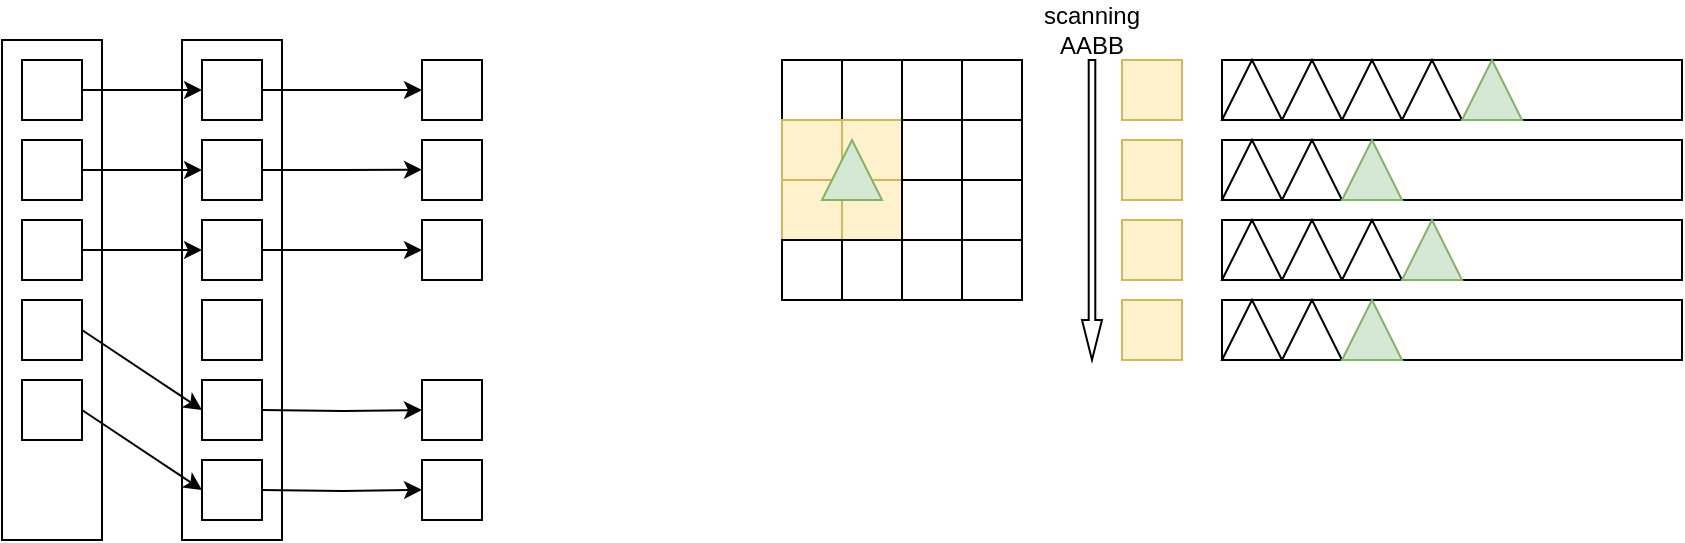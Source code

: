 <mxfile version="24.0.5" type="github">
  <diagram name="第 1 页" id="LOQZdf_YecflDSfbPk9R">
    <mxGraphModel dx="606" dy="343" grid="1" gridSize="10" guides="1" tooltips="1" connect="1" arrows="1" fold="1" page="1" pageScale="1" pageWidth="827" pageHeight="1169" math="0" shadow="0">
      <root>
        <mxCell id="0" />
        <mxCell id="1" parent="0" />
        <mxCell id="KsGBipaj28z4vU5Ojqf7-1" value="" style="rounded=0;whiteSpace=wrap;html=1;" vertex="1" parent="1">
          <mxGeometry x="140" y="20" width="50" height="250" as="geometry" />
        </mxCell>
        <mxCell id="KsGBipaj28z4vU5Ojqf7-9" value="" style="edgeStyle=orthogonalEdgeStyle;rounded=0;orthogonalLoop=1;jettySize=auto;html=1;" edge="1" parent="1" source="KsGBipaj28z4vU5Ojqf7-2" target="KsGBipaj28z4vU5Ojqf7-8">
          <mxGeometry relative="1" as="geometry" />
        </mxCell>
        <mxCell id="KsGBipaj28z4vU5Ojqf7-2" value="" style="rounded=0;whiteSpace=wrap;html=1;" vertex="1" parent="1">
          <mxGeometry x="150" y="30" width="30" height="30" as="geometry" />
        </mxCell>
        <mxCell id="KsGBipaj28z4vU5Ojqf7-14" style="edgeStyle=orthogonalEdgeStyle;rounded=0;orthogonalLoop=1;jettySize=auto;html=1;exitX=1;exitY=0.5;exitDx=0;exitDy=0;" edge="1" parent="1" source="KsGBipaj28z4vU5Ojqf7-3">
          <mxGeometry relative="1" as="geometry">
            <mxPoint x="260.0" y="84.857" as="targetPoint" />
          </mxGeometry>
        </mxCell>
        <mxCell id="KsGBipaj28z4vU5Ojqf7-3" value="" style="rounded=0;whiteSpace=wrap;html=1;" vertex="1" parent="1">
          <mxGeometry x="150" y="70" width="30" height="30" as="geometry" />
        </mxCell>
        <mxCell id="KsGBipaj28z4vU5Ojqf7-12" value="" style="edgeStyle=orthogonalEdgeStyle;rounded=0;orthogonalLoop=1;jettySize=auto;html=1;" edge="1" parent="1" source="KsGBipaj28z4vU5Ojqf7-4" target="KsGBipaj28z4vU5Ojqf7-11">
          <mxGeometry relative="1" as="geometry" />
        </mxCell>
        <mxCell id="KsGBipaj28z4vU5Ojqf7-4" value="" style="rounded=0;whiteSpace=wrap;html=1;" vertex="1" parent="1">
          <mxGeometry x="150" y="110" width="30" height="30" as="geometry" />
        </mxCell>
        <mxCell id="KsGBipaj28z4vU5Ojqf7-5" value="" style="rounded=0;whiteSpace=wrap;html=1;" vertex="1" parent="1">
          <mxGeometry x="150" y="150" width="30" height="30" as="geometry" />
        </mxCell>
        <mxCell id="KsGBipaj28z4vU5Ojqf7-6" value="" style="rounded=0;whiteSpace=wrap;html=1;" vertex="1" parent="1">
          <mxGeometry x="150" y="190" width="30" height="30" as="geometry" />
        </mxCell>
        <mxCell id="KsGBipaj28z4vU5Ojqf7-7" value="" style="rounded=0;whiteSpace=wrap;html=1;" vertex="1" parent="1">
          <mxGeometry x="150" y="230" width="30" height="30" as="geometry" />
        </mxCell>
        <mxCell id="KsGBipaj28z4vU5Ojqf7-8" value="" style="rounded=0;whiteSpace=wrap;html=1;" vertex="1" parent="1">
          <mxGeometry x="260" y="30" width="30" height="30" as="geometry" />
        </mxCell>
        <mxCell id="KsGBipaj28z4vU5Ojqf7-11" value="" style="rounded=0;whiteSpace=wrap;html=1;" vertex="1" parent="1">
          <mxGeometry x="260" y="110" width="30" height="30" as="geometry" />
        </mxCell>
        <mxCell id="KsGBipaj28z4vU5Ojqf7-15" value="" style="rounded=0;whiteSpace=wrap;html=1;" vertex="1" parent="1">
          <mxGeometry x="260" y="70" width="30" height="30" as="geometry" />
        </mxCell>
        <mxCell id="KsGBipaj28z4vU5Ojqf7-16" value="" style="edgeStyle=orthogonalEdgeStyle;rounded=0;orthogonalLoop=1;jettySize=auto;html=1;" edge="1" parent="1" target="KsGBipaj28z4vU5Ojqf7-18">
          <mxGeometry relative="1" as="geometry">
            <mxPoint x="180" y="205" as="sourcePoint" />
          </mxGeometry>
        </mxCell>
        <mxCell id="KsGBipaj28z4vU5Ojqf7-17" style="edgeStyle=orthogonalEdgeStyle;rounded=0;orthogonalLoop=1;jettySize=auto;html=1;exitX=1;exitY=0.5;exitDx=0;exitDy=0;" edge="1" parent="1">
          <mxGeometry relative="1" as="geometry">
            <mxPoint x="260.0" y="244.857" as="targetPoint" />
            <mxPoint x="180" y="245" as="sourcePoint" />
          </mxGeometry>
        </mxCell>
        <mxCell id="KsGBipaj28z4vU5Ojqf7-18" value="" style="rounded=0;whiteSpace=wrap;html=1;" vertex="1" parent="1">
          <mxGeometry x="260" y="190" width="30" height="30" as="geometry" />
        </mxCell>
        <mxCell id="KsGBipaj28z4vU5Ojqf7-19" value="" style="rounded=0;whiteSpace=wrap;html=1;" vertex="1" parent="1">
          <mxGeometry x="260" y="230" width="30" height="30" as="geometry" />
        </mxCell>
        <mxCell id="KsGBipaj28z4vU5Ojqf7-20" value="" style="rounded=0;whiteSpace=wrap;html=1;" vertex="1" parent="1">
          <mxGeometry x="50" y="20" width="50" height="250" as="geometry" />
        </mxCell>
        <mxCell id="KsGBipaj28z4vU5Ojqf7-26" style="edgeStyle=orthogonalEdgeStyle;rounded=0;orthogonalLoop=1;jettySize=auto;html=1;exitX=1;exitY=0.5;exitDx=0;exitDy=0;entryX=0;entryY=0.5;entryDx=0;entryDy=0;" edge="1" parent="1" source="KsGBipaj28z4vU5Ojqf7-21" target="KsGBipaj28z4vU5Ojqf7-2">
          <mxGeometry relative="1" as="geometry" />
        </mxCell>
        <mxCell id="KsGBipaj28z4vU5Ojqf7-21" value="" style="rounded=0;whiteSpace=wrap;html=1;" vertex="1" parent="1">
          <mxGeometry x="60" y="30" width="30" height="30" as="geometry" />
        </mxCell>
        <mxCell id="KsGBipaj28z4vU5Ojqf7-27" style="edgeStyle=orthogonalEdgeStyle;rounded=0;orthogonalLoop=1;jettySize=auto;html=1;exitX=1;exitY=0.5;exitDx=0;exitDy=0;entryX=0;entryY=0.5;entryDx=0;entryDy=0;" edge="1" parent="1" source="KsGBipaj28z4vU5Ojqf7-22" target="KsGBipaj28z4vU5Ojqf7-3">
          <mxGeometry relative="1" as="geometry" />
        </mxCell>
        <mxCell id="KsGBipaj28z4vU5Ojqf7-22" value="" style="rounded=0;whiteSpace=wrap;html=1;" vertex="1" parent="1">
          <mxGeometry x="60" y="70" width="30" height="30" as="geometry" />
        </mxCell>
        <mxCell id="KsGBipaj28z4vU5Ojqf7-28" style="edgeStyle=orthogonalEdgeStyle;rounded=0;orthogonalLoop=1;jettySize=auto;html=1;exitX=1;exitY=0.5;exitDx=0;exitDy=0;entryX=0;entryY=0.5;entryDx=0;entryDy=0;" edge="1" parent="1" source="KsGBipaj28z4vU5Ojqf7-23" target="KsGBipaj28z4vU5Ojqf7-4">
          <mxGeometry relative="1" as="geometry" />
        </mxCell>
        <mxCell id="KsGBipaj28z4vU5Ojqf7-23" value="" style="rounded=0;whiteSpace=wrap;html=1;" vertex="1" parent="1">
          <mxGeometry x="60" y="110" width="30" height="30" as="geometry" />
        </mxCell>
        <mxCell id="KsGBipaj28z4vU5Ojqf7-29" style="rounded=0;orthogonalLoop=1;jettySize=auto;html=1;exitX=1;exitY=0.5;exitDx=0;exitDy=0;entryX=0;entryY=0.5;entryDx=0;entryDy=0;" edge="1" parent="1" source="KsGBipaj28z4vU5Ojqf7-24" target="KsGBipaj28z4vU5Ojqf7-6">
          <mxGeometry relative="1" as="geometry" />
        </mxCell>
        <mxCell id="KsGBipaj28z4vU5Ojqf7-24" value="" style="rounded=0;whiteSpace=wrap;html=1;" vertex="1" parent="1">
          <mxGeometry x="60" y="150" width="30" height="30" as="geometry" />
        </mxCell>
        <mxCell id="KsGBipaj28z4vU5Ojqf7-30" style="rounded=0;orthogonalLoop=1;jettySize=auto;html=1;exitX=1;exitY=0.5;exitDx=0;exitDy=0;entryX=0;entryY=0.5;entryDx=0;entryDy=0;" edge="1" parent="1" source="KsGBipaj28z4vU5Ojqf7-25" target="KsGBipaj28z4vU5Ojqf7-7">
          <mxGeometry relative="1" as="geometry" />
        </mxCell>
        <mxCell id="KsGBipaj28z4vU5Ojqf7-25" value="" style="rounded=0;whiteSpace=wrap;html=1;" vertex="1" parent="1">
          <mxGeometry x="60" y="190" width="30" height="30" as="geometry" />
        </mxCell>
        <mxCell id="KsGBipaj28z4vU5Ojqf7-32" value="" style="rounded=0;whiteSpace=wrap;html=1;" vertex="1" parent="1">
          <mxGeometry x="440" y="30" width="30" height="30" as="geometry" />
        </mxCell>
        <mxCell id="KsGBipaj28z4vU5Ojqf7-33" value="" style="rounded=0;whiteSpace=wrap;html=1;" vertex="1" parent="1">
          <mxGeometry x="470" y="30" width="30" height="30" as="geometry" />
        </mxCell>
        <mxCell id="KsGBipaj28z4vU5Ojqf7-34" value="" style="rounded=0;whiteSpace=wrap;html=1;" vertex="1" parent="1">
          <mxGeometry x="500" y="30" width="30" height="30" as="geometry" />
        </mxCell>
        <mxCell id="KsGBipaj28z4vU5Ojqf7-35" value="" style="rounded=0;whiteSpace=wrap;html=1;" vertex="1" parent="1">
          <mxGeometry x="530" y="30" width="30" height="30" as="geometry" />
        </mxCell>
        <mxCell id="KsGBipaj28z4vU5Ojqf7-36" value="" style="rounded=0;whiteSpace=wrap;html=1;fillColor=#fff2cc;strokeColor=#d6b656;" vertex="1" parent="1">
          <mxGeometry x="440" y="60" width="30" height="30" as="geometry" />
        </mxCell>
        <mxCell id="KsGBipaj28z4vU5Ojqf7-37" value="" style="rounded=0;whiteSpace=wrap;html=1;fillColor=#fff2cc;strokeColor=#d6b656;" vertex="1" parent="1">
          <mxGeometry x="470" y="60" width="30" height="30" as="geometry" />
        </mxCell>
        <mxCell id="KsGBipaj28z4vU5Ojqf7-38" value="" style="rounded=0;whiteSpace=wrap;html=1;" vertex="1" parent="1">
          <mxGeometry x="500" y="60" width="30" height="30" as="geometry" />
        </mxCell>
        <mxCell id="KsGBipaj28z4vU5Ojqf7-39" value="" style="rounded=0;whiteSpace=wrap;html=1;" vertex="1" parent="1">
          <mxGeometry x="530" y="60" width="30" height="30" as="geometry" />
        </mxCell>
        <mxCell id="KsGBipaj28z4vU5Ojqf7-40" value="" style="rounded=0;whiteSpace=wrap;html=1;fillColor=#fff2cc;strokeColor=#d6b656;" vertex="1" parent="1">
          <mxGeometry x="440" y="90" width="30" height="30" as="geometry" />
        </mxCell>
        <mxCell id="KsGBipaj28z4vU5Ojqf7-41" value="" style="rounded=0;whiteSpace=wrap;html=1;fillColor=#fff2cc;strokeColor=#d6b656;" vertex="1" parent="1">
          <mxGeometry x="470" y="90" width="30" height="30" as="geometry" />
        </mxCell>
        <mxCell id="KsGBipaj28z4vU5Ojqf7-42" value="" style="rounded=0;whiteSpace=wrap;html=1;" vertex="1" parent="1">
          <mxGeometry x="500" y="90" width="30" height="30" as="geometry" />
        </mxCell>
        <mxCell id="KsGBipaj28z4vU5Ojqf7-43" value="" style="rounded=0;whiteSpace=wrap;html=1;" vertex="1" parent="1">
          <mxGeometry x="530" y="90" width="30" height="30" as="geometry" />
        </mxCell>
        <mxCell id="KsGBipaj28z4vU5Ojqf7-44" value="" style="rounded=0;whiteSpace=wrap;html=1;" vertex="1" parent="1">
          <mxGeometry x="440" y="120" width="30" height="30" as="geometry" />
        </mxCell>
        <mxCell id="KsGBipaj28z4vU5Ojqf7-45" value="" style="rounded=0;whiteSpace=wrap;html=1;" vertex="1" parent="1">
          <mxGeometry x="470" y="120" width="30" height="30" as="geometry" />
        </mxCell>
        <mxCell id="KsGBipaj28z4vU5Ojqf7-46" value="" style="rounded=0;whiteSpace=wrap;html=1;" vertex="1" parent="1">
          <mxGeometry x="500" y="120" width="30" height="30" as="geometry" />
        </mxCell>
        <mxCell id="KsGBipaj28z4vU5Ojqf7-47" value="" style="rounded=0;whiteSpace=wrap;html=1;" vertex="1" parent="1">
          <mxGeometry x="530" y="120" width="30" height="30" as="geometry" />
        </mxCell>
        <mxCell id="KsGBipaj28z4vU5Ojqf7-31" value="" style="triangle;whiteSpace=wrap;html=1;rotation=-90;fillColor=#d5e8d4;strokeColor=#82b366;" vertex="1" parent="1">
          <mxGeometry x="460" y="70" width="30" height="30" as="geometry" />
        </mxCell>
        <mxCell id="KsGBipaj28z4vU5Ojqf7-51" value="" style="rounded=0;whiteSpace=wrap;html=1;fillColor=#fff2cc;strokeColor=#d6b656;" vertex="1" parent="1">
          <mxGeometry x="610" y="30" width="30" height="30" as="geometry" />
        </mxCell>
        <mxCell id="KsGBipaj28z4vU5Ojqf7-52" value="" style="rounded=0;whiteSpace=wrap;html=1;fillColor=#fff2cc;strokeColor=#d6b656;" vertex="1" parent="1">
          <mxGeometry x="610" y="70" width="30" height="30" as="geometry" />
        </mxCell>
        <mxCell id="KsGBipaj28z4vU5Ojqf7-53" value="" style="rounded=0;whiteSpace=wrap;html=1;fillColor=#fff2cc;strokeColor=#d6b656;" vertex="1" parent="1">
          <mxGeometry x="610" y="110" width="30" height="30" as="geometry" />
        </mxCell>
        <mxCell id="KsGBipaj28z4vU5Ojqf7-54" value="" style="rounded=0;whiteSpace=wrap;html=1;fillColor=#fff2cc;strokeColor=#d6b656;" vertex="1" parent="1">
          <mxGeometry x="610" y="150" width="30" height="30" as="geometry" />
        </mxCell>
        <mxCell id="KsGBipaj28z4vU5Ojqf7-55" value="" style="rounded=0;whiteSpace=wrap;html=1;" vertex="1" parent="1">
          <mxGeometry x="660" y="30" width="230" height="30" as="geometry" />
        </mxCell>
        <mxCell id="KsGBipaj28z4vU5Ojqf7-56" value="" style="rounded=0;whiteSpace=wrap;html=1;" vertex="1" parent="1">
          <mxGeometry x="660" y="70" width="230" height="30" as="geometry" />
        </mxCell>
        <mxCell id="KsGBipaj28z4vU5Ojqf7-57" value="" style="rounded=0;whiteSpace=wrap;html=1;" vertex="1" parent="1">
          <mxGeometry x="660" y="110" width="230" height="30" as="geometry" />
        </mxCell>
        <mxCell id="KsGBipaj28z4vU5Ojqf7-58" value="" style="rounded=0;whiteSpace=wrap;html=1;" vertex="1" parent="1">
          <mxGeometry x="660" y="150" width="230" height="30" as="geometry" />
        </mxCell>
        <mxCell id="KsGBipaj28z4vU5Ojqf7-59" value="" style="triangle;whiteSpace=wrap;html=1;rotation=-90;" vertex="1" parent="1">
          <mxGeometry x="660" y="30" width="30" height="30" as="geometry" />
        </mxCell>
        <mxCell id="KsGBipaj28z4vU5Ojqf7-60" value="" style="triangle;whiteSpace=wrap;html=1;rotation=-90;" vertex="1" parent="1">
          <mxGeometry x="690" y="30" width="30" height="30" as="geometry" />
        </mxCell>
        <mxCell id="KsGBipaj28z4vU5Ojqf7-61" value="" style="triangle;whiteSpace=wrap;html=1;rotation=-90;" vertex="1" parent="1">
          <mxGeometry x="660" y="70" width="30" height="30" as="geometry" />
        </mxCell>
        <mxCell id="KsGBipaj28z4vU5Ojqf7-62" value="" style="triangle;whiteSpace=wrap;html=1;rotation=-90;" vertex="1" parent="1">
          <mxGeometry x="690" y="70" width="30" height="30" as="geometry" />
        </mxCell>
        <mxCell id="KsGBipaj28z4vU5Ojqf7-63" value="" style="triangle;whiteSpace=wrap;html=1;rotation=-90;" vertex="1" parent="1">
          <mxGeometry x="660" y="110" width="30" height="30" as="geometry" />
        </mxCell>
        <mxCell id="KsGBipaj28z4vU5Ojqf7-64" value="" style="triangle;whiteSpace=wrap;html=1;rotation=-90;" vertex="1" parent="1">
          <mxGeometry x="690" y="110" width="30" height="30" as="geometry" />
        </mxCell>
        <mxCell id="KsGBipaj28z4vU5Ojqf7-65" value="" style="triangle;whiteSpace=wrap;html=1;rotation=-90;" vertex="1" parent="1">
          <mxGeometry x="660" y="150" width="30" height="30" as="geometry" />
        </mxCell>
        <mxCell id="KsGBipaj28z4vU5Ojqf7-66" value="" style="triangle;whiteSpace=wrap;html=1;rotation=-90;" vertex="1" parent="1">
          <mxGeometry x="690" y="150" width="30" height="30" as="geometry" />
        </mxCell>
        <mxCell id="KsGBipaj28z4vU5Ojqf7-67" value="" style="triangle;whiteSpace=wrap;html=1;rotation=-90;" vertex="1" parent="1">
          <mxGeometry x="720" y="30" width="30" height="30" as="geometry" />
        </mxCell>
        <mxCell id="KsGBipaj28z4vU5Ojqf7-68" value="" style="triangle;whiteSpace=wrap;html=1;rotation=-90;" vertex="1" parent="1">
          <mxGeometry x="750" y="30" width="30" height="30" as="geometry" />
        </mxCell>
        <mxCell id="KsGBipaj28z4vU5Ojqf7-69" value="" style="triangle;whiteSpace=wrap;html=1;rotation=-90;" vertex="1" parent="1">
          <mxGeometry x="720" y="110" width="30" height="30" as="geometry" />
        </mxCell>
        <mxCell id="KsGBipaj28z4vU5Ojqf7-71" value="" style="triangle;whiteSpace=wrap;html=1;rotation=-90;fillColor=#d5e8d4;strokeColor=#82b366;" vertex="1" parent="1">
          <mxGeometry x="780" y="30" width="30" height="30" as="geometry" />
        </mxCell>
        <mxCell id="KsGBipaj28z4vU5Ojqf7-72" value="" style="triangle;whiteSpace=wrap;html=1;rotation=-90;fillColor=#d5e8d4;strokeColor=#82b366;" vertex="1" parent="1">
          <mxGeometry x="720" y="70" width="30" height="30" as="geometry" />
        </mxCell>
        <mxCell id="KsGBipaj28z4vU5Ojqf7-73" value="" style="triangle;whiteSpace=wrap;html=1;rotation=-90;fillColor=#d5e8d4;strokeColor=#82b366;" vertex="1" parent="1">
          <mxGeometry x="750" y="110" width="30" height="30" as="geometry" />
        </mxCell>
        <mxCell id="KsGBipaj28z4vU5Ojqf7-74" value="" style="triangle;whiteSpace=wrap;html=1;rotation=-90;fillColor=#d5e8d4;strokeColor=#82b366;" vertex="1" parent="1">
          <mxGeometry x="720" y="150" width="30" height="30" as="geometry" />
        </mxCell>
        <mxCell id="KsGBipaj28z4vU5Ojqf7-76" value="" style="html=1;shadow=0;dashed=0;align=center;verticalAlign=middle;shape=mxgraph.arrows2.arrow;dy=0.67;dx=20;notch=0;rotation=90;" vertex="1" parent="1">
          <mxGeometry x="520" y="100" width="150" height="10" as="geometry" />
        </mxCell>
        <mxCell id="KsGBipaj28z4vU5Ojqf7-77" value="scanning AABB" style="text;html=1;align=center;verticalAlign=middle;whiteSpace=wrap;rounded=0;" vertex="1" parent="1">
          <mxGeometry x="565" width="60" height="30" as="geometry" />
        </mxCell>
      </root>
    </mxGraphModel>
  </diagram>
</mxfile>
